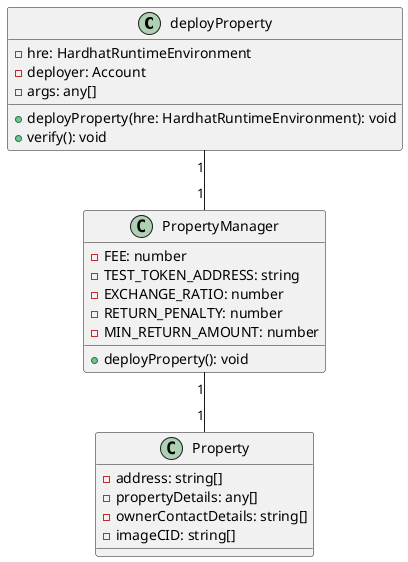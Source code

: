 @startuml

class deployProperty {
    -hre: HardhatRuntimeEnvironment
    -deployer: Account
    -args: any[]
    +deployProperty(hre: HardhatRuntimeEnvironment): void
    +verify(): void
}

class PropertyManager {
    -FEE: number
    -TEST_TOKEN_ADDRESS: string
    -EXCHANGE_RATIO: number
    -RETURN_PENALTY: number
    -MIN_RETURN_AMOUNT: number
    +deployProperty(): void
}

class Property {
    -address: string[]
    -propertyDetails: any[]
    -ownerContactDetails: string[]
    -imageCID: string[]
}

deployProperty "1" -- "1" PropertyManager
PropertyManager "1" -- "1" Property

@enduml
